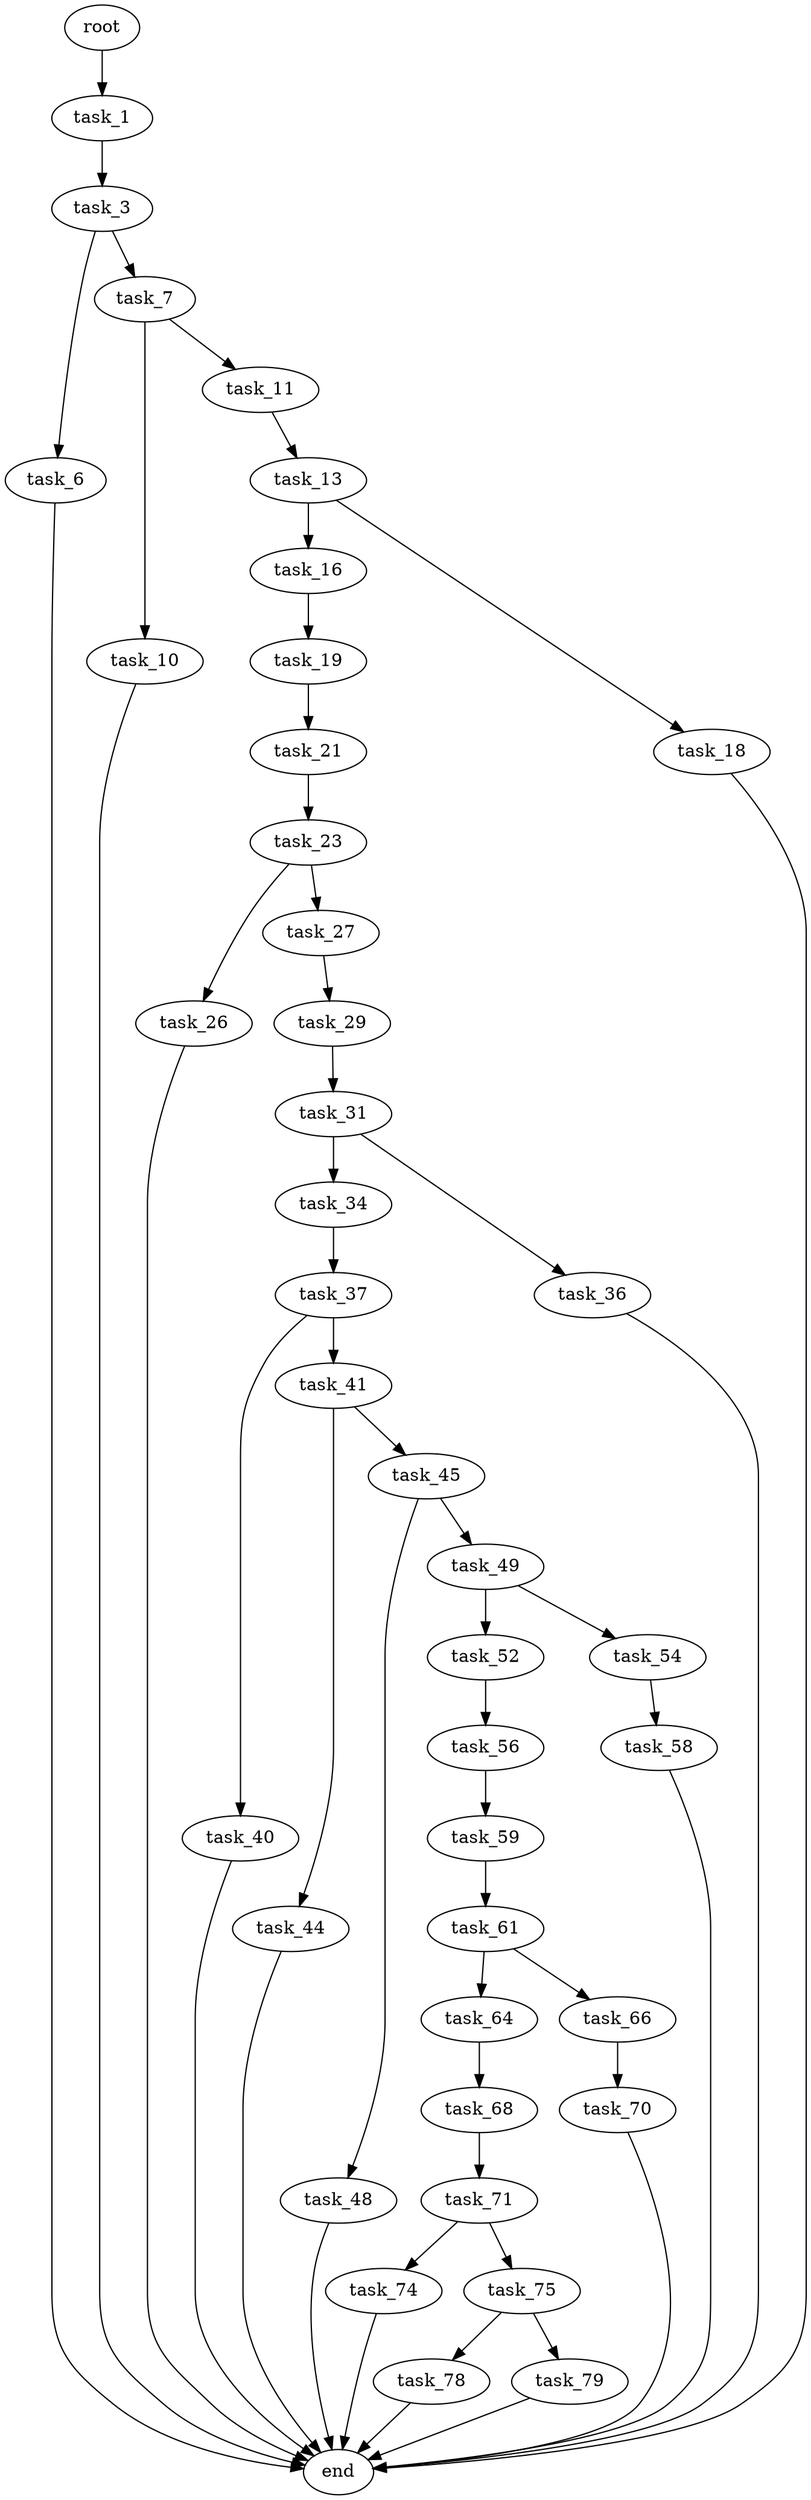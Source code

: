 digraph G {
  root [size="0.000000"];
  task_1 [size="3870479487.000000"];
  task_3 [size="75515973591.000000"];
  task_6 [size="24860946223.000000"];
  task_7 [size="782757789696.000000"];
  task_10 [size="12486263694.000000"];
  task_11 [size="68719476736.000000"];
  task_13 [size="15302433176.000000"];
  task_16 [size="29291799989.000000"];
  task_18 [size="475156639656.000000"];
  task_19 [size="68719476736.000000"];
  task_21 [size="231928233984.000000"];
  task_23 [size="28991029248.000000"];
  task_26 [size="209346038731.000000"];
  task_27 [size="231928233984.000000"];
  task_29 [size="31796539119.000000"];
  task_31 [size="429192628233.000000"];
  task_34 [size="23072283568.000000"];
  task_36 [size="7574305109.000000"];
  task_37 [size="68719476736.000000"];
  task_40 [size="538654112062.000000"];
  task_41 [size="827042714492.000000"];
  task_44 [size="399486357433.000000"];
  task_45 [size="248045569007.000000"];
  task_48 [size="9323982786.000000"];
  task_49 [size="549755813888.000000"];
  task_52 [size="68719476736.000000"];
  task_54 [size="549755813888.000000"];
  task_56 [size="2042927775.000000"];
  task_58 [size="231928233984.000000"];
  task_59 [size="24620545515.000000"];
  task_61 [size="11039315241.000000"];
  task_64 [size="857988050661.000000"];
  task_66 [size="6766433376.000000"];
  task_68 [size="35418892530.000000"];
  task_70 [size="726648199287.000000"];
  task_71 [size="231928233984.000000"];
  task_74 [size="297249901137.000000"];
  task_75 [size="14807155414.000000"];
  task_78 [size="782757789696.000000"];
  task_79 [size="231928233984.000000"];
  end [size="0.000000"];

  root -> task_1 [size="1.000000"];
  task_1 -> task_3 [size="301989888.000000"];
  task_3 -> task_6 [size="301989888.000000"];
  task_3 -> task_7 [size="301989888.000000"];
  task_6 -> end [size="1.000000"];
  task_7 -> task_10 [size="679477248.000000"];
  task_7 -> task_11 [size="679477248.000000"];
  task_10 -> end [size="1.000000"];
  task_11 -> task_13 [size="134217728.000000"];
  task_13 -> task_16 [size="679477248.000000"];
  task_13 -> task_18 [size="679477248.000000"];
  task_16 -> task_19 [size="838860800.000000"];
  task_18 -> end [size="1.000000"];
  task_19 -> task_21 [size="134217728.000000"];
  task_21 -> task_23 [size="301989888.000000"];
  task_23 -> task_26 [size="75497472.000000"];
  task_23 -> task_27 [size="75497472.000000"];
  task_26 -> end [size="1.000000"];
  task_27 -> task_29 [size="301989888.000000"];
  task_29 -> task_31 [size="679477248.000000"];
  task_31 -> task_34 [size="411041792.000000"];
  task_31 -> task_36 [size="411041792.000000"];
  task_34 -> task_37 [size="838860800.000000"];
  task_36 -> end [size="1.000000"];
  task_37 -> task_40 [size="134217728.000000"];
  task_37 -> task_41 [size="134217728.000000"];
  task_40 -> end [size="1.000000"];
  task_41 -> task_44 [size="679477248.000000"];
  task_41 -> task_45 [size="679477248.000000"];
  task_44 -> end [size="1.000000"];
  task_45 -> task_48 [size="209715200.000000"];
  task_45 -> task_49 [size="209715200.000000"];
  task_48 -> end [size="1.000000"];
  task_49 -> task_52 [size="536870912.000000"];
  task_49 -> task_54 [size="536870912.000000"];
  task_52 -> task_56 [size="134217728.000000"];
  task_54 -> task_58 [size="536870912.000000"];
  task_56 -> task_59 [size="209715200.000000"];
  task_58 -> end [size="1.000000"];
  task_59 -> task_61 [size="75497472.000000"];
  task_61 -> task_64 [size="301989888.000000"];
  task_61 -> task_66 [size="301989888.000000"];
  task_64 -> task_68 [size="679477248.000000"];
  task_66 -> task_70 [size="209715200.000000"];
  task_68 -> task_71 [size="33554432.000000"];
  task_70 -> end [size="1.000000"];
  task_71 -> task_74 [size="301989888.000000"];
  task_71 -> task_75 [size="301989888.000000"];
  task_74 -> end [size="1.000000"];
  task_75 -> task_78 [size="679477248.000000"];
  task_75 -> task_79 [size="679477248.000000"];
  task_78 -> end [size="1.000000"];
  task_79 -> end [size="1.000000"];
}
